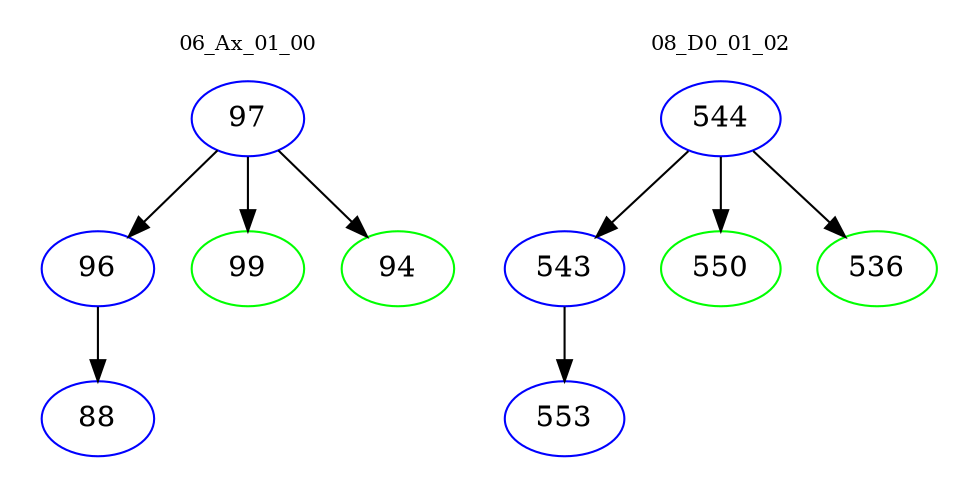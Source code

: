 digraph{
subgraph cluster_0 {
color = white
label = "06_Ax_01_00";
fontsize=10;
T0_97 [label="97", color="blue"]
T0_97 -> T0_96 [color="black"]
T0_96 [label="96", color="blue"]
T0_96 -> T0_88 [color="black"]
T0_88 [label="88", color="blue"]
T0_97 -> T0_99 [color="black"]
T0_99 [label="99", color="green"]
T0_97 -> T0_94 [color="black"]
T0_94 [label="94", color="green"]
}
subgraph cluster_1 {
color = white
label = "08_D0_01_02";
fontsize=10;
T1_544 [label="544", color="blue"]
T1_544 -> T1_543 [color="black"]
T1_543 [label="543", color="blue"]
T1_543 -> T1_553 [color="black"]
T1_553 [label="553", color="blue"]
T1_544 -> T1_550 [color="black"]
T1_550 [label="550", color="green"]
T1_544 -> T1_536 [color="black"]
T1_536 [label="536", color="green"]
}
}
